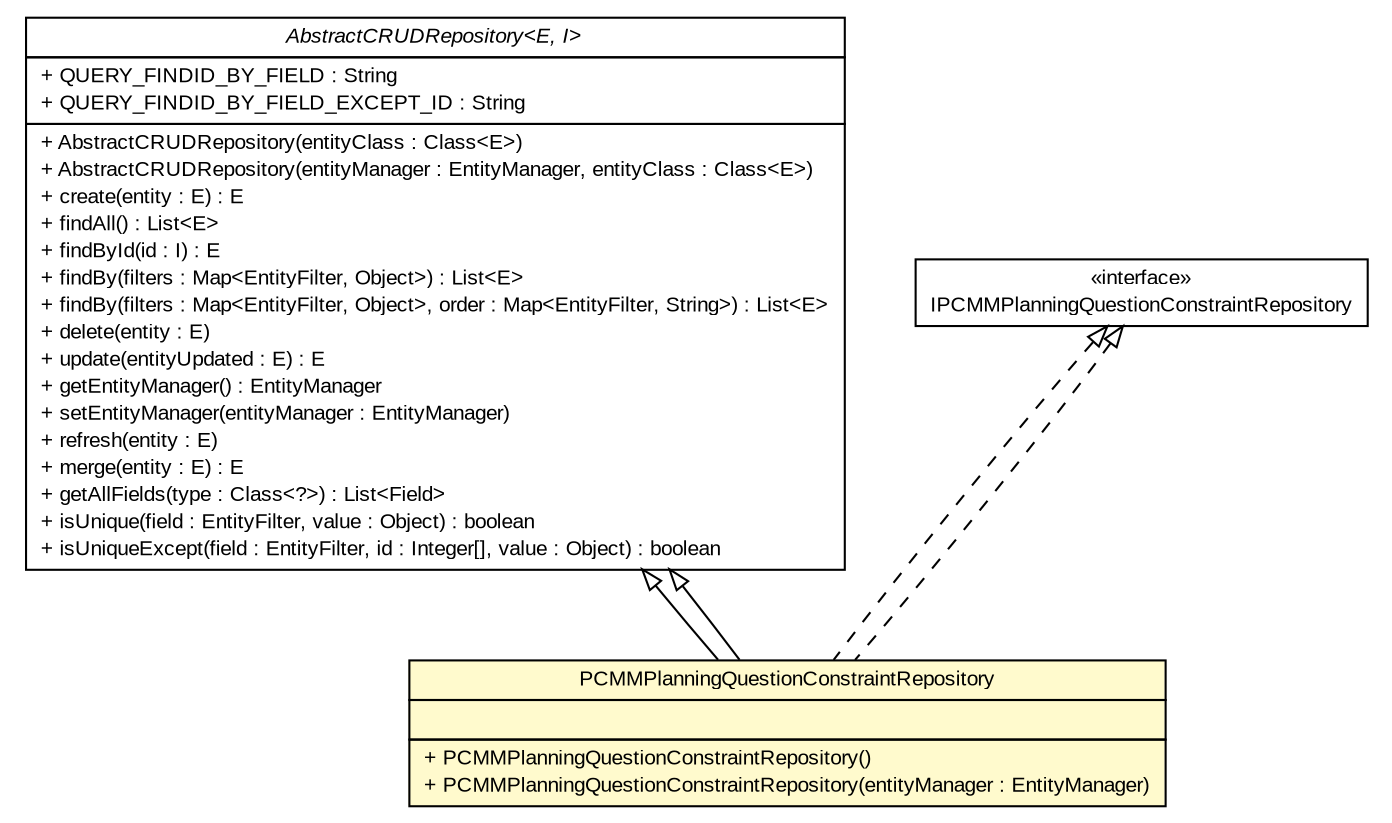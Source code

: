 #!/usr/local/bin/dot
#
# Class diagram 
# Generated by UMLGraph version R5_6-24-gf6e263 (http://www.umlgraph.org/)
#

digraph G {
	edge [fontname="arial",fontsize=10,labelfontname="arial",labelfontsize=10];
	node [fontname="arial",fontsize=10,shape=plaintext];
	nodesep=0.25;
	ranksep=0.5;
	// gov.sandia.cf.dao.AbstractCRUDRepository<E, I>
	c290269 [label=<<table title="gov.sandia.cf.dao.AbstractCRUDRepository" border="0" cellborder="1" cellspacing="0" cellpadding="2" port="p" href="../AbstractCRUDRepository.html">
		<tr><td><table border="0" cellspacing="0" cellpadding="1">
<tr><td align="center" balign="center"><font face="arial italic"> AbstractCRUDRepository&lt;E, I&gt; </font></td></tr>
		</table></td></tr>
		<tr><td><table border="0" cellspacing="0" cellpadding="1">
<tr><td align="left" balign="left"> + QUERY_FINDID_BY_FIELD : String </td></tr>
<tr><td align="left" balign="left"> + QUERY_FINDID_BY_FIELD_EXCEPT_ID : String </td></tr>
		</table></td></tr>
		<tr><td><table border="0" cellspacing="0" cellpadding="1">
<tr><td align="left" balign="left"> + AbstractCRUDRepository(entityClass : Class&lt;E&gt;) </td></tr>
<tr><td align="left" balign="left"> + AbstractCRUDRepository(entityManager : EntityManager, entityClass : Class&lt;E&gt;) </td></tr>
<tr><td align="left" balign="left"> + create(entity : E) : E </td></tr>
<tr><td align="left" balign="left"> + findAll() : List&lt;E&gt; </td></tr>
<tr><td align="left" balign="left"> + findById(id : I) : E </td></tr>
<tr><td align="left" balign="left"> + findBy(filters : Map&lt;EntityFilter, Object&gt;) : List&lt;E&gt; </td></tr>
<tr><td align="left" balign="left"> + findBy(filters : Map&lt;EntityFilter, Object&gt;, order : Map&lt;EntityFilter, String&gt;) : List&lt;E&gt; </td></tr>
<tr><td align="left" balign="left"> + delete(entity : E) </td></tr>
<tr><td align="left" balign="left"> + update(entityUpdated : E) : E </td></tr>
<tr><td align="left" balign="left"> + getEntityManager() : EntityManager </td></tr>
<tr><td align="left" balign="left"> + setEntityManager(entityManager : EntityManager) </td></tr>
<tr><td align="left" balign="left"> + refresh(entity : E) </td></tr>
<tr><td align="left" balign="left"> + merge(entity : E) : E </td></tr>
<tr><td align="left" balign="left"> + getAllFields(type : Class&lt;?&gt;) : List&lt;Field&gt; </td></tr>
<tr><td align="left" balign="left"> + isUnique(field : EntityFilter, value : Object) : boolean </td></tr>
<tr><td align="left" balign="left"> + isUniqueExcept(field : EntityFilter, id : Integer[], value : Object) : boolean </td></tr>
		</table></td></tr>
		</table>>, URL="../AbstractCRUDRepository.html", fontname="arial", fontcolor="black", fontsize=10.0];
	// gov.sandia.cf.dao.impl.PCMMPlanningQuestionConstraintRepository
	c290317 [label=<<table title="gov.sandia.cf.dao.impl.PCMMPlanningQuestionConstraintRepository" border="0" cellborder="1" cellspacing="0" cellpadding="2" port="p" bgcolor="lemonChiffon" href="./PCMMPlanningQuestionConstraintRepository.html">
		<tr><td><table border="0" cellspacing="0" cellpadding="1">
<tr><td align="center" balign="center"> PCMMPlanningQuestionConstraintRepository </td></tr>
		</table></td></tr>
		<tr><td><table border="0" cellspacing="0" cellpadding="1">
<tr><td align="left" balign="left">  </td></tr>
		</table></td></tr>
		<tr><td><table border="0" cellspacing="0" cellpadding="1">
<tr><td align="left" balign="left"> + PCMMPlanningQuestionConstraintRepository() </td></tr>
<tr><td align="left" balign="left"> + PCMMPlanningQuestionConstraintRepository(entityManager : EntityManager) </td></tr>
		</table></td></tr>
		</table>>, URL="./PCMMPlanningQuestionConstraintRepository.html", fontname="arial", fontcolor="black", fontsize=10.0];
	// gov.sandia.cf.dao.IPCMMPlanningQuestionConstraintRepository
	c290363 [label=<<table title="gov.sandia.cf.dao.IPCMMPlanningQuestionConstraintRepository" border="0" cellborder="1" cellspacing="0" cellpadding="2" port="p" href="../IPCMMPlanningQuestionConstraintRepository.html">
		<tr><td><table border="0" cellspacing="0" cellpadding="1">
<tr><td align="center" balign="center"> &#171;interface&#187; </td></tr>
<tr><td align="center" balign="center"> IPCMMPlanningQuestionConstraintRepository </td></tr>
		</table></td></tr>
		</table>>, URL="../IPCMMPlanningQuestionConstraintRepository.html", fontname="arial", fontcolor="black", fontsize=10.0];
	//gov.sandia.cf.dao.impl.PCMMPlanningQuestionConstraintRepository extends gov.sandia.cf.dao.AbstractCRUDRepository<gov.sandia.cf.model.PCMMPlanningQuestionConstraint, java.lang.Integer>
	c290269:p -> c290317:p [dir=back,arrowtail=empty];
	//gov.sandia.cf.dao.impl.PCMMPlanningQuestionConstraintRepository implements gov.sandia.cf.dao.IPCMMPlanningQuestionConstraintRepository
	c290363:p -> c290317:p [dir=back,arrowtail=empty,style=dashed];
	//gov.sandia.cf.dao.impl.PCMMPlanningQuestionConstraintRepository extends gov.sandia.cf.dao.AbstractCRUDRepository<gov.sandia.cf.model.PCMMPlanningQuestionConstraint, java.lang.Integer>
	c290269:p -> c290317:p [dir=back,arrowtail=empty];
	//gov.sandia.cf.dao.impl.PCMMPlanningQuestionConstraintRepository implements gov.sandia.cf.dao.IPCMMPlanningQuestionConstraintRepository
	c290363:p -> c290317:p [dir=back,arrowtail=empty,style=dashed];
}

